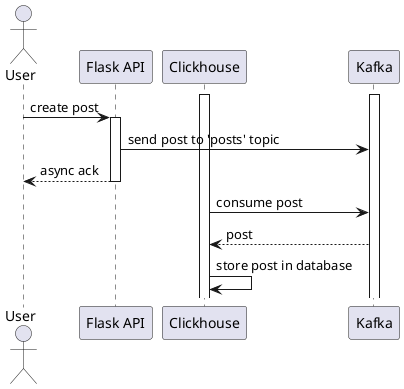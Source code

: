 @startuml
actor "User" as user
participant "Flask API" as flask
participant "Clickhouse" as clickhouse
participant "Kafka" as kafka

activate kafka
activate clickhouse

user -> flask : create post
activate flask
flask -> kafka : send post to 'posts' topic
flask --> user : async ack
deactivate flask

clickhouse -> kafka : consume post
kafka --> clickhouse : post
clickhouse -> clickhouse : store post in database
@enduml